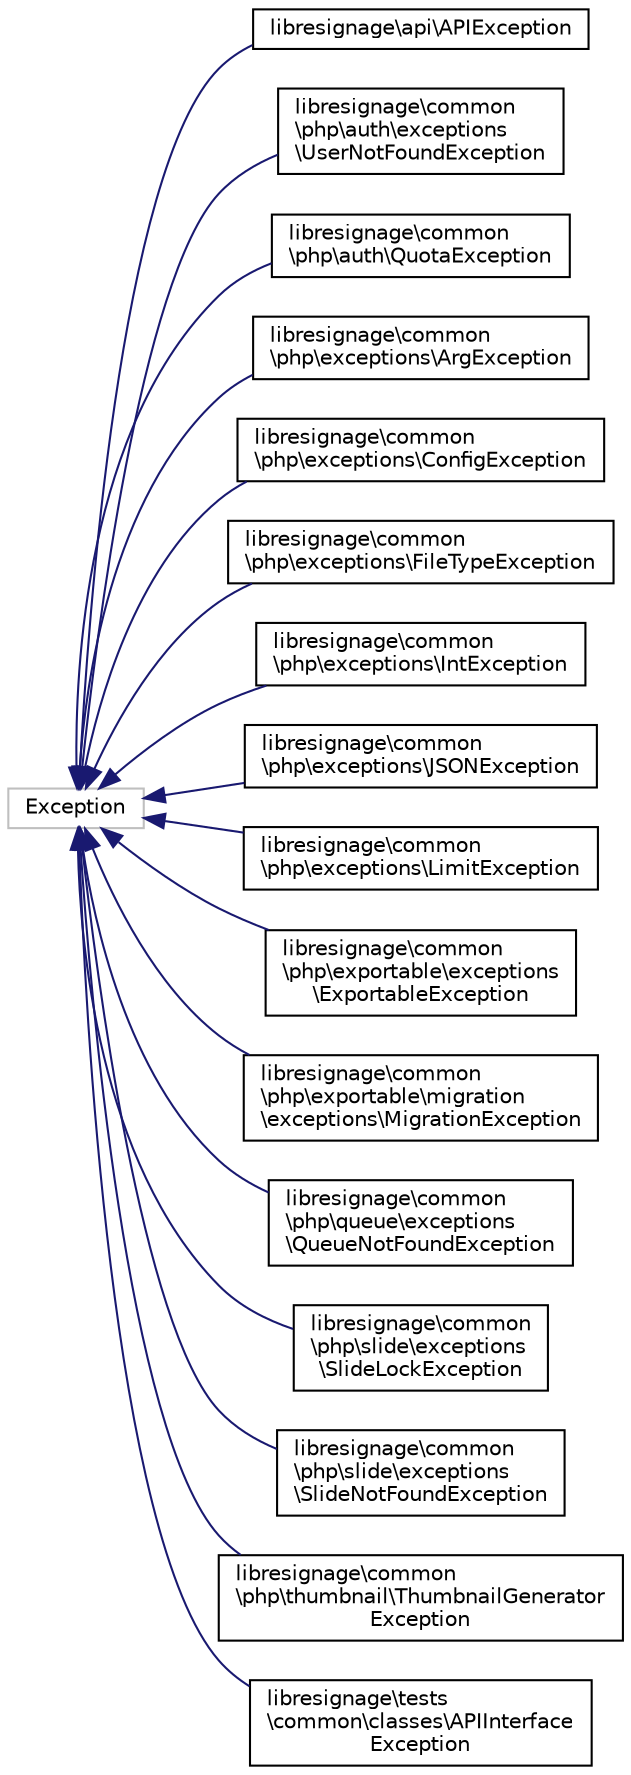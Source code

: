 digraph "Graphical Class Hierarchy"
{
  edge [fontname="Helvetica",fontsize="10",labelfontname="Helvetica",labelfontsize="10"];
  node [fontname="Helvetica",fontsize="10",shape=record];
  rankdir="LR";
  Node41 [label="Exception",height=0.2,width=0.4,color="grey75", fillcolor="white", style="filled"];
  Node41 -> Node0 [dir="back",color="midnightblue",fontsize="10",style="solid",fontname="Helvetica"];
  Node0 [label="libresignage\\api\\APIException",height=0.2,width=0.4,color="black", fillcolor="white", style="filled",URL="$classlibresignage_1_1api_1_1APIException.html"];
  Node41 -> Node43 [dir="back",color="midnightblue",fontsize="10",style="solid",fontname="Helvetica"];
  Node43 [label="libresignage\\common\l\\php\\auth\\exceptions\l\\UserNotFoundException",height=0.2,width=0.4,color="black", fillcolor="white", style="filled",URL="$classlibresignage_1_1common_1_1php_1_1auth_1_1exceptions_1_1UserNotFoundException.html"];
  Node41 -> Node44 [dir="back",color="midnightblue",fontsize="10",style="solid",fontname="Helvetica"];
  Node44 [label="libresignage\\common\l\\php\\auth\\QuotaException",height=0.2,width=0.4,color="black", fillcolor="white", style="filled",URL="$classlibresignage_1_1common_1_1php_1_1auth_1_1QuotaException.html"];
  Node41 -> Node45 [dir="back",color="midnightblue",fontsize="10",style="solid",fontname="Helvetica"];
  Node45 [label="libresignage\\common\l\\php\\exceptions\\ArgException",height=0.2,width=0.4,color="black", fillcolor="white", style="filled",URL="$classlibresignage_1_1common_1_1php_1_1exceptions_1_1ArgException.html"];
  Node41 -> Node46 [dir="back",color="midnightblue",fontsize="10",style="solid",fontname="Helvetica"];
  Node46 [label="libresignage\\common\l\\php\\exceptions\\ConfigException",height=0.2,width=0.4,color="black", fillcolor="white", style="filled",URL="$classlibresignage_1_1common_1_1php_1_1exceptions_1_1ConfigException.html"];
  Node41 -> Node47 [dir="back",color="midnightblue",fontsize="10",style="solid",fontname="Helvetica"];
  Node47 [label="libresignage\\common\l\\php\\exceptions\\FileTypeException",height=0.2,width=0.4,color="black", fillcolor="white", style="filled",URL="$classlibresignage_1_1common_1_1php_1_1exceptions_1_1FileTypeException.html"];
  Node41 -> Node48 [dir="back",color="midnightblue",fontsize="10",style="solid",fontname="Helvetica"];
  Node48 [label="libresignage\\common\l\\php\\exceptions\\IntException",height=0.2,width=0.4,color="black", fillcolor="white", style="filled",URL="$classlibresignage_1_1common_1_1php_1_1exceptions_1_1IntException.html"];
  Node41 -> Node49 [dir="back",color="midnightblue",fontsize="10",style="solid",fontname="Helvetica"];
  Node49 [label="libresignage\\common\l\\php\\exceptions\\JSONException",height=0.2,width=0.4,color="black", fillcolor="white", style="filled",URL="$classlibresignage_1_1common_1_1php_1_1exceptions_1_1JSONException.html"];
  Node41 -> Node50 [dir="back",color="midnightblue",fontsize="10",style="solid",fontname="Helvetica"];
  Node50 [label="libresignage\\common\l\\php\\exceptions\\LimitException",height=0.2,width=0.4,color="black", fillcolor="white", style="filled",URL="$classlibresignage_1_1common_1_1php_1_1exceptions_1_1LimitException.html"];
  Node41 -> Node51 [dir="back",color="midnightblue",fontsize="10",style="solid",fontname="Helvetica"];
  Node51 [label="libresignage\\common\l\\php\\exportable\\exceptions\l\\ExportableException",height=0.2,width=0.4,color="black", fillcolor="white", style="filled",URL="$classlibresignage_1_1common_1_1php_1_1exportable_1_1exceptions_1_1ExportableException.html"];
  Node41 -> Node52 [dir="back",color="midnightblue",fontsize="10",style="solid",fontname="Helvetica"];
  Node52 [label="libresignage\\common\l\\php\\exportable\\migration\l\\exceptions\\MigrationException",height=0.2,width=0.4,color="black", fillcolor="white", style="filled",URL="$classlibresignage_1_1common_1_1php_1_1exportable_1_1migration_1_1exceptions_1_1MigrationException.html"];
  Node41 -> Node53 [dir="back",color="midnightblue",fontsize="10",style="solid",fontname="Helvetica"];
  Node53 [label="libresignage\\common\l\\php\\queue\\exceptions\l\\QueueNotFoundException",height=0.2,width=0.4,color="black", fillcolor="white", style="filled",URL="$classlibresignage_1_1common_1_1php_1_1queue_1_1exceptions_1_1QueueNotFoundException.html"];
  Node41 -> Node54 [dir="back",color="midnightblue",fontsize="10",style="solid",fontname="Helvetica"];
  Node54 [label="libresignage\\common\l\\php\\slide\\exceptions\l\\SlideLockException",height=0.2,width=0.4,color="black", fillcolor="white", style="filled",URL="$classlibresignage_1_1common_1_1php_1_1slide_1_1exceptions_1_1SlideLockException.html"];
  Node41 -> Node55 [dir="back",color="midnightblue",fontsize="10",style="solid",fontname="Helvetica"];
  Node55 [label="libresignage\\common\l\\php\\slide\\exceptions\l\\SlideNotFoundException",height=0.2,width=0.4,color="black", fillcolor="white", style="filled",URL="$classlibresignage_1_1common_1_1php_1_1slide_1_1exceptions_1_1SlideNotFoundException.html"];
  Node41 -> Node56 [dir="back",color="midnightblue",fontsize="10",style="solid",fontname="Helvetica"];
  Node56 [label="libresignage\\common\l\\php\\thumbnail\\ThumbnailGenerator\lException",height=0.2,width=0.4,color="black", fillcolor="white", style="filled",URL="$classlibresignage_1_1common_1_1php_1_1thumbnail_1_1ThumbnailGeneratorException.html"];
  Node41 -> Node57 [dir="back",color="midnightblue",fontsize="10",style="solid",fontname="Helvetica"];
  Node57 [label="libresignage\\tests\l\\common\\classes\\APIInterface\lException",height=0.2,width=0.4,color="black", fillcolor="white", style="filled",URL="$classlibresignage_1_1tests_1_1common_1_1classes_1_1APIInterfaceException.html"];
}
